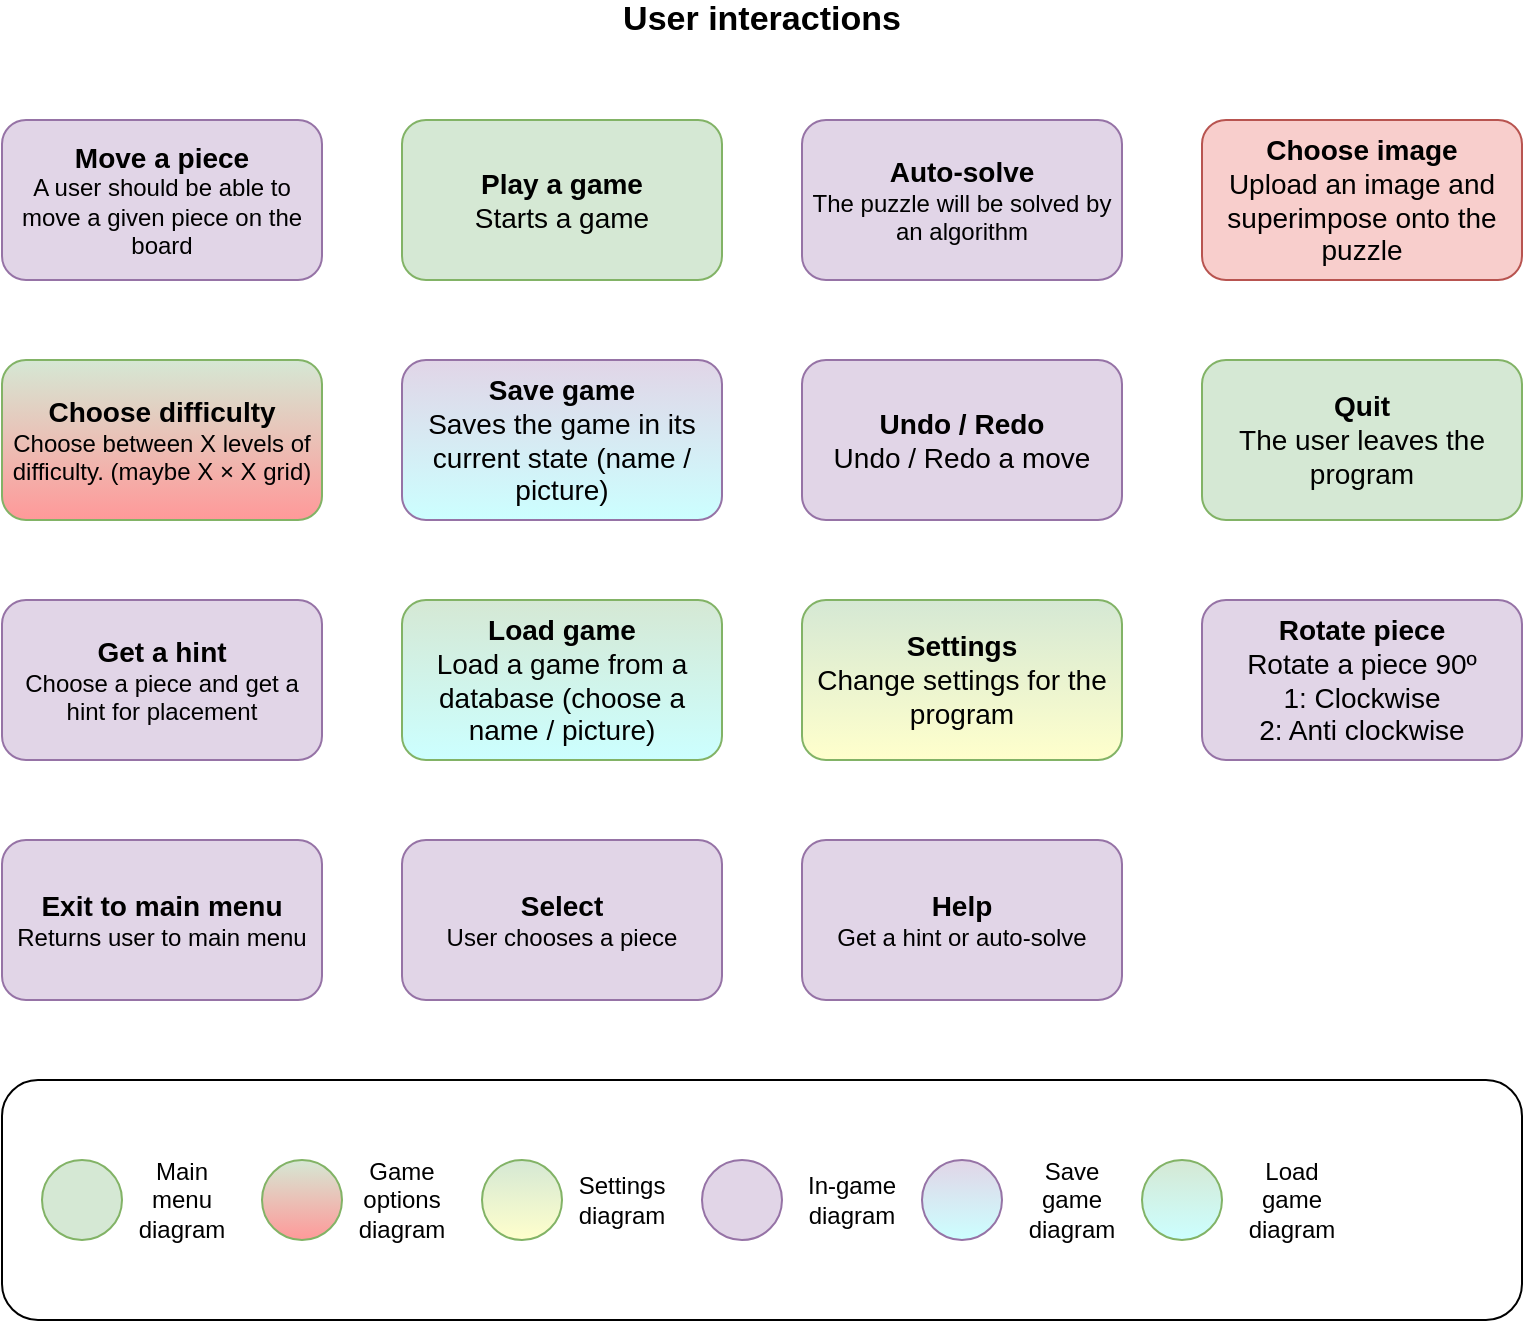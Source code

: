 <mxfile version="14.4.3" type="github">
  <diagram id="o-PoSIHYnbQtjXGlu8P7" name="Page-1">
    <mxGraphModel dx="1186" dy="649" grid="1" gridSize="10" guides="1" tooltips="1" connect="1" arrows="1" fold="1" page="1" pageScale="1" pageWidth="827" pageHeight="1169" math="0" shadow="0">
      <root>
        <mxCell id="0" />
        <mxCell id="1" parent="0" />
        <mxCell id="tbk8aGchaPdW1EQHRRRS-9" value="&lt;b&gt;&lt;font style=&quot;font-size: 14px&quot;&gt;Move a piece&lt;/font&gt;&lt;/b&gt;&lt;br&gt;A user should be able to move a given piece on the board" style="rounded=1;whiteSpace=wrap;html=1;fillColor=#e1d5e7;strokeColor=#9673a6;" parent="1" vertex="1">
          <mxGeometry x="40" y="80" width="160" height="80" as="geometry" />
        </mxCell>
        <mxCell id="tbk8aGchaPdW1EQHRRRS-10" value="&lt;span style=&quot;font-size: 14px&quot;&gt;&lt;b&gt;Choose&amp;nbsp;difficulty&lt;/b&gt;&lt;/span&gt;&lt;br&gt;Choose between X levels of difficulty. (maybe X × X grid)" style="rounded=1;whiteSpace=wrap;html=1;fillColor=#d5e8d4;strokeColor=#82b366;gradientColor=#FF9999;" parent="1" vertex="1">
          <mxGeometry x="40" y="200" width="160" height="80" as="geometry" />
        </mxCell>
        <mxCell id="tbk8aGchaPdW1EQHRRRS-13" value="User interactions" style="text;html=1;strokeColor=none;fillColor=none;align=center;verticalAlign=middle;whiteSpace=wrap;rounded=0;fontStyle=1;fontSize=17;" parent="1" vertex="1">
          <mxGeometry x="330" y="20" width="180" height="20" as="geometry" />
        </mxCell>
        <mxCell id="tbk8aGchaPdW1EQHRRRS-17" value="&lt;span style=&quot;font-size: 14px&quot;&gt;&lt;b&gt;Get a hint&lt;/b&gt;&lt;/span&gt;&lt;br&gt;Choose a piece and get a hint for placement" style="rounded=1;whiteSpace=wrap;html=1;fillColor=#e1d5e7;strokeColor=#9673a6;" parent="1" vertex="1">
          <mxGeometry x="40" y="320" width="160" height="80" as="geometry" />
        </mxCell>
        <mxCell id="tbk8aGchaPdW1EQHRRRS-19" value="&lt;span style=&quot;font-size: 14px&quot;&gt;&lt;b&gt;Auto-solve&lt;/b&gt;&lt;/span&gt;&lt;br&gt;The puzzle will be solved by an algorithm" style="rounded=1;whiteSpace=wrap;html=1;fillColor=#e1d5e7;strokeColor=#9673a6;" parent="1" vertex="1">
          <mxGeometry x="440" y="80" width="160" height="80" as="geometry" />
        </mxCell>
        <mxCell id="tbk8aGchaPdW1EQHRRRS-21" value="&lt;span style=&quot;font-size: 14px&quot;&gt;&lt;b&gt;Play a game&lt;/b&gt;&lt;br&gt;Starts a game&lt;br&gt;&lt;/span&gt;" style="rounded=1;whiteSpace=wrap;html=1;fillColor=#d5e8d4;strokeColor=#82b366;" parent="1" vertex="1">
          <mxGeometry x="240" y="80" width="160" height="80" as="geometry" />
        </mxCell>
        <mxCell id="tbk8aGchaPdW1EQHRRRS-22" value="&lt;span style=&quot;font-size: 14px&quot;&gt;&lt;b&gt;Save game&lt;/b&gt;&lt;br&gt;Saves the game in its current state (name / picture)&lt;br&gt;&lt;/span&gt;" style="rounded=1;whiteSpace=wrap;html=1;fillColor=#e1d5e7;strokeColor=#9673a6;gradientColor=#CCFFFF;" parent="1" vertex="1">
          <mxGeometry x="240" y="200" width="160" height="80" as="geometry" />
        </mxCell>
        <mxCell id="tbk8aGchaPdW1EQHRRRS-23" value="&lt;span style=&quot;font-size: 14px&quot;&gt;&lt;b&gt;Load game&lt;/b&gt;&lt;br&gt;Load a game from a database (choose a name / picture)&lt;br&gt;&lt;/span&gt;" style="rounded=1;whiteSpace=wrap;html=1;fillColor=#d5e8d4;strokeColor=#82b366;gradientColor=#CCFFFF;" parent="1" vertex="1">
          <mxGeometry x="240" y="320" width="160" height="80" as="geometry" />
        </mxCell>
        <mxCell id="tbk8aGchaPdW1EQHRRRS-25" value="&lt;span style=&quot;font-size: 14px&quot;&gt;&lt;b&gt;Choose image&lt;/b&gt;&lt;br&gt;Upload an image and superimpose onto the puzzle&lt;br&gt;&lt;/span&gt;" style="rounded=1;whiteSpace=wrap;html=1;fillColor=#f8cecc;strokeColor=#b85450;" parent="1" vertex="1">
          <mxGeometry x="640" y="80" width="160" height="80" as="geometry" />
        </mxCell>
        <mxCell id="tbk8aGchaPdW1EQHRRRS-28" value="&lt;span style=&quot;font-size: 14px&quot;&gt;&lt;b&gt;Undo / Redo&lt;/b&gt;&lt;br&gt;Undo / Redo a move&lt;br&gt;&lt;/span&gt;" style="rounded=1;whiteSpace=wrap;html=1;fillColor=#e1d5e7;strokeColor=#9673a6;" parent="1" vertex="1">
          <mxGeometry x="440" y="200" width="160" height="80" as="geometry" />
        </mxCell>
        <mxCell id="tbk8aGchaPdW1EQHRRRS-30" value="&lt;span style=&quot;font-size: 14px&quot;&gt;&lt;b&gt;Quit&lt;/b&gt;&lt;br&gt;The user leaves the program&lt;br&gt;&lt;/span&gt;" style="rounded=1;whiteSpace=wrap;html=1;fillColor=#d5e8d4;strokeColor=#82b366;" parent="1" vertex="1">
          <mxGeometry x="640" y="200" width="160" height="80" as="geometry" />
        </mxCell>
        <mxCell id="tbk8aGchaPdW1EQHRRRS-33" value="&lt;span style=&quot;font-size: 14px&quot;&gt;&lt;b&gt;Settings&lt;/b&gt;&lt;br&gt;Change settings for the program&lt;br&gt;&lt;/span&gt;" style="rounded=1;whiteSpace=wrap;html=1;fillColor=#d5e8d4;strokeColor=#82b366;gradientColor=#FFFFCC;" parent="1" vertex="1">
          <mxGeometry x="440" y="320" width="160" height="80" as="geometry" />
        </mxCell>
        <mxCell id="tbk8aGchaPdW1EQHRRRS-34" value="&lt;span style=&quot;font-size: 14px&quot;&gt;&lt;b&gt;Rotate piece&lt;/b&gt;&lt;br&gt;Rotate a piece 90º&lt;br&gt;1: Clockwise&lt;br&gt;2: Anti clockwise&lt;br&gt;&lt;/span&gt;" style="rounded=1;whiteSpace=wrap;html=1;fillColor=#e1d5e7;strokeColor=#9673a6;" parent="1" vertex="1">
          <mxGeometry x="640" y="320" width="160" height="80" as="geometry" />
        </mxCell>
        <mxCell id="tgSNxzn0pLUJQDwQrDUK-11" value="" style="group" vertex="1" connectable="0" parent="1">
          <mxGeometry x="40" y="560" width="760" height="120" as="geometry" />
        </mxCell>
        <mxCell id="tgSNxzn0pLUJQDwQrDUK-1" value="" style="rounded=1;whiteSpace=wrap;html=1;" vertex="1" parent="tgSNxzn0pLUJQDwQrDUK-11">
          <mxGeometry width="760" height="120" as="geometry" />
        </mxCell>
        <mxCell id="tgSNxzn0pLUJQDwQrDUK-2" value="" style="ellipse;whiteSpace=wrap;html=1;aspect=fixed;fillColor=#d5e8d4;strokeColor=#82b366;" vertex="1" parent="tgSNxzn0pLUJQDwQrDUK-11">
          <mxGeometry x="20" y="40" width="40" height="40" as="geometry" />
        </mxCell>
        <mxCell id="tgSNxzn0pLUJQDwQrDUK-3" value="Main menu diagram" style="text;html=1;strokeColor=none;fillColor=none;align=center;verticalAlign=middle;whiteSpace=wrap;rounded=0;" vertex="1" parent="tgSNxzn0pLUJQDwQrDUK-11">
          <mxGeometry x="70" y="50" width="40" height="20" as="geometry" />
        </mxCell>
        <mxCell id="tgSNxzn0pLUJQDwQrDUK-4" value="" style="ellipse;whiteSpace=wrap;html=1;aspect=fixed;fillColor=#d5e8d4;strokeColor=#82b366;gradientColor=#FF9999;" vertex="1" parent="tgSNxzn0pLUJQDwQrDUK-11">
          <mxGeometry x="130" y="40" width="40" height="40" as="geometry" />
        </mxCell>
        <mxCell id="tgSNxzn0pLUJQDwQrDUK-5" value="Game options diagram" style="text;html=1;strokeColor=none;fillColor=none;align=center;verticalAlign=middle;whiteSpace=wrap;rounded=0;" vertex="1" parent="tgSNxzn0pLUJQDwQrDUK-11">
          <mxGeometry x="180" y="50" width="40" height="20" as="geometry" />
        </mxCell>
        <mxCell id="tgSNxzn0pLUJQDwQrDUK-6" value="" style="ellipse;whiteSpace=wrap;html=1;aspect=fixed;fillColor=#d5e8d4;strokeColor=#82b366;gradientColor=#FFFFCC;" vertex="1" parent="tgSNxzn0pLUJQDwQrDUK-11">
          <mxGeometry x="240" y="40" width="40" height="40" as="geometry" />
        </mxCell>
        <mxCell id="tgSNxzn0pLUJQDwQrDUK-7" value="Settings diagram" style="text;html=1;strokeColor=none;fillColor=none;align=center;verticalAlign=middle;whiteSpace=wrap;rounded=0;" vertex="1" parent="tgSNxzn0pLUJQDwQrDUK-11">
          <mxGeometry x="290" y="50" width="40" height="20" as="geometry" />
        </mxCell>
        <mxCell id="tgSNxzn0pLUJQDwQrDUK-9" value="" style="ellipse;whiteSpace=wrap;html=1;aspect=fixed;fillColor=#e1d5e7;strokeColor=#9673a6;" vertex="1" parent="tgSNxzn0pLUJQDwQrDUK-11">
          <mxGeometry x="350" y="40" width="40" height="40" as="geometry" />
        </mxCell>
        <mxCell id="tgSNxzn0pLUJQDwQrDUK-10" value="In-game diagram" style="text;html=1;strokeColor=none;fillColor=none;align=center;verticalAlign=middle;whiteSpace=wrap;rounded=0;" vertex="1" parent="tgSNxzn0pLUJQDwQrDUK-11">
          <mxGeometry x="400" y="50" width="50" height="20" as="geometry" />
        </mxCell>
        <mxCell id="tgSNxzn0pLUJQDwQrDUK-13" value="" style="ellipse;whiteSpace=wrap;html=1;aspect=fixed;fillColor=#e1d5e7;strokeColor=#9673a6;gradientColor=#CCFFFF;" vertex="1" parent="tgSNxzn0pLUJQDwQrDUK-11">
          <mxGeometry x="460" y="40" width="40" height="40" as="geometry" />
        </mxCell>
        <mxCell id="tgSNxzn0pLUJQDwQrDUK-14" value="Save game diagram" style="text;html=1;strokeColor=none;fillColor=none;align=center;verticalAlign=middle;whiteSpace=wrap;rounded=0;" vertex="1" parent="tgSNxzn0pLUJQDwQrDUK-11">
          <mxGeometry x="510" y="50" width="50" height="20" as="geometry" />
        </mxCell>
        <mxCell id="tgSNxzn0pLUJQDwQrDUK-15" value="" style="ellipse;whiteSpace=wrap;html=1;aspect=fixed;fillColor=#d5e8d4;strokeColor=#82b366;gradientColor=#CCFFFF;" vertex="1" parent="tgSNxzn0pLUJQDwQrDUK-11">
          <mxGeometry x="570" y="40" width="40" height="40" as="geometry" />
        </mxCell>
        <mxCell id="tgSNxzn0pLUJQDwQrDUK-16" value="Load game diagram" style="text;html=1;strokeColor=none;fillColor=none;align=center;verticalAlign=middle;whiteSpace=wrap;rounded=0;" vertex="1" parent="tgSNxzn0pLUJQDwQrDUK-11">
          <mxGeometry x="620" y="50" width="50" height="20" as="geometry" />
        </mxCell>
        <mxCell id="tgSNxzn0pLUJQDwQrDUK-12" value="&lt;span style=&quot;font-size: 14px&quot;&gt;&lt;b&gt;Exit to main menu&lt;/b&gt;&lt;/span&gt;&lt;br&gt;Returns user to main menu" style="rounded=1;whiteSpace=wrap;html=1;fillColor=#e1d5e7;strokeColor=#9673a6;" vertex="1" parent="1">
          <mxGeometry x="40" y="440" width="160" height="80" as="geometry" />
        </mxCell>
        <mxCell id="9rt1nEuUYQW01Z7rHzFn-1" value="&lt;div&gt;&lt;b&gt;&lt;font style=&quot;font-size: 14px&quot;&gt;Select&lt;/font&gt;&lt;/b&gt;&lt;/div&gt;&lt;div&gt;User chooses a piece&lt;br&gt;&lt;/div&gt;" style="rounded=1;whiteSpace=wrap;html=1;fillColor=#e1d5e7;strokeColor=#9673a6;" vertex="1" parent="1">
          <mxGeometry x="240" y="440" width="160" height="80" as="geometry" />
        </mxCell>
        <mxCell id="tgSNxzn0pLUJQDwQrDUK-17" value="&lt;div&gt;&lt;span style=&quot;font-size: 14px&quot;&gt;&lt;b&gt;Help&lt;/b&gt;&lt;/span&gt;&lt;/div&gt;&lt;div&gt;Get a hint or auto-solve&lt;/div&gt;" style="rounded=1;whiteSpace=wrap;html=1;fillColor=#e1d5e7;strokeColor=#9673a6;" vertex="1" parent="1">
          <mxGeometry x="440" y="440" width="160" height="80" as="geometry" />
        </mxCell>
      </root>
    </mxGraphModel>
  </diagram>
</mxfile>

